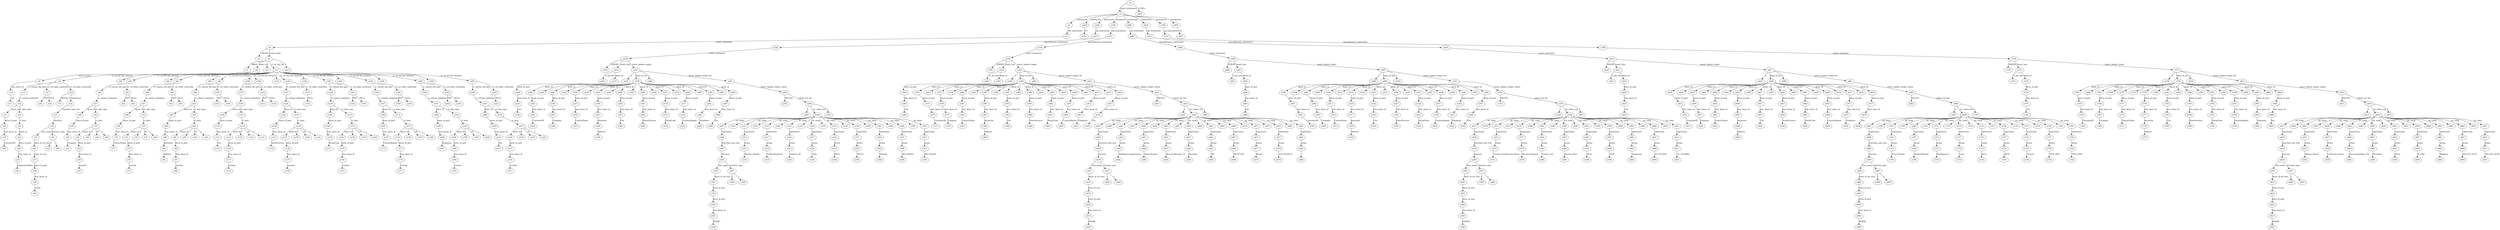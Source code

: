 digraph ParseTree {
  n0 -> n1 [label="batch_statements"];
  n1 -> n2 [label="statements"];
  n2 -> n3 [label="ddl_statements"];
  n3 -> n4 [label="create_statement"];
  n4 -> n5 [label="CREATE"];
  n4 -> n6 [label="create_table"];
  n6 -> n7 [label="TABLE"];
  n6 -> n8 [label="keyw_id"];
  n8 -> n9 [label="keyw_id_part"];
  n9 -> n10 [label="func_keyw_id"];
  n10 -> n11 [label="cust"];
  n6 -> n12 [label="("];
  n6 -> n13 [label="ct_col_def_list"];
  n13 -> n14 [label="ct_col_def_list_element"];
  n14 -> n15 [label="ct_column_def_plus"];
  n15 -> n16 [label="ct_column_definition"];
  n16 -> n17 [label="keyw_id"];
  n17 -> n18 [label="keyw_id_part"];
  n18 -> n19 [label="func_keyw_id"];
  n19 -> n20 [label="CustomerID"];
  n16 -> n21 [label="ct_data_type"];
  n21 -> n22 [label="ct_data"];
  n22 -> n23 [label="keyw_id"];
  n23 -> n24 [label="keyw_id_part"];
  n24 -> n25 [label="func_keyw_id"];
  n25 -> n26 [label="uniqueidentifier"];
  n14 -> n27 [label="ct_col_table_constraint"];
  n27 -> n28 [label="NOT"];
  n27 -> n29 [label="NULL"];
  n14 -> n30 [label="ct_col_table_constraint"];
  n30 -> n31 [label="DEFAULT"];
  n30 -> n32 [label="expression"];
  n32 -> n33 [label="functions_and_vars"];
  n33 -> n34 [label="function"];
  n34 -> n35 [label="func_name"];
  n35 -> n36 [label="keyw_id_for_func"];
  n36 -> n37 [label="keyw_id_orcc"];
  n37 -> n38 [label="keyw_id_part"];
  n38 -> n39 [label="func_keyw_id"];
  n39 -> n40 [label="newid"];
  n34 -> n41 [label="function_args"];
  n41 -> n42 [label="("];
  n41 -> n43 [label=")"];
  n13 -> n44 [label=","];
  n13 -> n45 [label="ct_col_def_list_element"];
  n45 -> n46 [label="ct_column_def_plus"];
  n46 -> n47 [label="ct_column_definition"];
  n47 -> n48 [label="keyw_id"];
  n48 -> n49 [label="keyw_id_part"];
  n49 -> n50 [label="func_keyw_id"];
  n50 -> n51 [label="Company"];
  n47 -> n52 [label="ct_data_type"];
  n52 -> n53 [label="ct_data"];
  n53 -> n54 [label="keyw_id"];
  n54 -> n55 [label="keyw_id_part"];
  n55 -> n56 [label="func_keyw_id"];
  n56 -> n57 [label="varchar"];
  n53 -> n58 [label="("];
  n53 -> n59 [label="30"];
  n53 -> n60 [label=")"];
  n45 -> n61 [label="ct_col_table_constraint"];
  n61 -> n62 [label="NOT"];
  n61 -> n63 [label="NULL"];
  n13 -> n64 [label=","];
  n13 -> n65 [label="ct_col_def_list_element"];
  n65 -> n66 [label="ct_column_def_plus"];
  n66 -> n67 [label="ct_column_definition"];
  n67 -> n68 [label="keyw_id"];
  n68 -> n69 [label="keyw_id_part"];
  n69 -> n70 [label="func_keyw_id"];
  n70 -> n71 [label="ContactName"];
  n67 -> n72 [label="ct_data_type"];
  n72 -> n73 [label="ct_data"];
  n73 -> n74 [label="keyw_id"];
  n74 -> n75 [label="keyw_id_part"];
  n75 -> n76 [label="func_keyw_id"];
  n76 -> n77 [label="varchar"];
  n73 -> n78 [label="("];
  n73 -> n79 [label="60"];
  n73 -> n80 [label=")"];
  n65 -> n81 [label="ct_col_table_constraint"];
  n81 -> n82 [label="NOT"];
  n81 -> n83 [label="NULL"];
  n13 -> n84 [label=","];
  n13 -> n85 [label="ct_col_def_list_element"];
  n85 -> n86 [label="ct_column_def_plus"];
  n86 -> n87 [label="ct_column_definition"];
  n87 -> n88 [label="keyw_id"];
  n88 -> n89 [label="keyw_id_part"];
  n89 -> n90 [label="func_keyw_id"];
  n90 -> n91 [label="keywords"];
  n91 -> n92 [label="Address"];
  n87 -> n93 [label="ct_data_type"];
  n93 -> n94 [label="ct_data"];
  n94 -> n95 [label="keyw_id"];
  n95 -> n96 [label="keyw_id_part"];
  n96 -> n97 [label="func_keyw_id"];
  n97 -> n98 [label="varchar"];
  n94 -> n99 [label="("];
  n94 -> n100 [label="30"];
  n94 -> n101 [label=")"];
  n85 -> n102 [label="ct_col_table_constraint"];
  n102 -> n103 [label="NOT"];
  n102 -> n104 [label="NULL"];
  n13 -> n105 [label=","];
  n13 -> n106 [label="ct_col_def_list_element"];
  n106 -> n107 [label="ct_column_def_plus"];
  n107 -> n108 [label="ct_column_definition"];
  n108 -> n109 [label="keyw_id"];
  n109 -> n110 [label="keyw_id_part"];
  n110 -> n111 [label="func_keyw_id"];
  n111 -> n112 [label="City"];
  n108 -> n113 [label="ct_data_type"];
  n113 -> n114 [label="ct_data"];
  n114 -> n115 [label="keyw_id"];
  n115 -> n116 [label="keyw_id_part"];
  n116 -> n117 [label="func_keyw_id"];
  n117 -> n118 [label="varchar"];
  n114 -> n119 [label="("];
  n114 -> n120 [label="30"];
  n114 -> n121 [label=")"];
  n106 -> n122 [label="ct_col_table_constraint"];
  n122 -> n123 [label="NOT"];
  n122 -> n124 [label="NULL"];
  n13 -> n125 [label=","];
  n13 -> n126 [label="ct_col_def_list_element"];
  n126 -> n127 [label="ct_column_def_plus"];
  n127 -> n128 [label="ct_column_definition"];
  n128 -> n129 [label="keyw_id"];
  n129 -> n130 [label="keyw_id_part"];
  n130 -> n131 [label="func_keyw_id"];
  n131 -> n132 [label="StateProvince"];
  n128 -> n133 [label="ct_data_type"];
  n133 -> n134 [label="ct_data"];
  n134 -> n135 [label="keyw_id"];
  n135 -> n136 [label="keyw_id_part"];
  n136 -> n137 [label="func_keyw_id"];
  n137 -> n138 [label="varchar"];
  n134 -> n139 [label="("];
  n134 -> n140 [label="10"];
  n134 -> n141 [label=")"];
  n126 -> n142 [label="ct_col_table_constraint"];
  n142 -> n143 [label="NULL"];
  n13 -> n144 [label=","];
  n13 -> n145 [label="ct_col_def_list_element"];
  n145 -> n146 [label="ct_column_def_plus"];
  n146 -> n147 [label="ct_column_definition"];
  n147 -> n148 [label="keyw_id"];
  n148 -> n149 [label="keyw_id_part"];
  n149 -> n150 [label="func_keyw_id"];
  n150 -> n151 [label="PostalCode"];
  n147 -> n152 [label="ct_data_type"];
  n152 -> n153 [label="ct_data"];
  n153 -> n154 [label="keyw_id"];
  n154 -> n155 [label="keyw_id_part"];
  n155 -> n156 [label="func_keyw_id"];
  n156 -> n157 [label="varchar"];
  n153 -> n158 [label="("];
  n153 -> n159 [label="10"];
  n153 -> n160 [label=")"];
  n145 -> n161 [label="ct_col_table_constraint"];
  n161 -> n162 [label="NOT"];
  n161 -> n163 [label="NULL"];
  n13 -> n164 [label=","];
  n13 -> n165 [label="ct_col_def_list_element"];
  n165 -> n166 [label="ct_column_def_plus"];
  n166 -> n167 [label="ct_column_definition"];
  n167 -> n168 [label="keyw_id"];
  n168 -> n169 [label="keyw_id_part"];
  n169 -> n170 [label="func_keyw_id"];
  n170 -> n171 [label="CountryRegion"];
  n167 -> n172 [label="ct_data_type"];
  n172 -> n173 [label="ct_data"];
  n173 -> n174 [label="keyw_id"];
  n174 -> n175 [label="keyw_id_part"];
  n175 -> n176 [label="func_keyw_id"];
  n176 -> n177 [label="varchar"];
  n173 -> n178 [label="("];
  n173 -> n179 [label="20"];
  n173 -> n180 [label=")"];
  n165 -> n181 [label="ct_col_table_constraint"];
  n181 -> n182 [label="NOT"];
  n181 -> n183 [label="NULL"];
  n13 -> n184 [label=","];
  n13 -> n185 [label="ct_col_def_list_element"];
  n185 -> n186 [label="ct_column_def_plus"];
  n186 -> n187 [label="ct_column_definition"];
  n187 -> n188 [label="keyw_id"];
  n188 -> n189 [label="keyw_id_part"];
  n189 -> n190 [label="func_keyw_id"];
  n190 -> n191 [label="Telephone"];
  n187 -> n192 [label="ct_data_type"];
  n192 -> n193 [label="ct_data"];
  n193 -> n194 [label="keyw_id"];
  n194 -> n195 [label="keyw_id_part"];
  n195 -> n196 [label="func_keyw_id"];
  n196 -> n197 [label="varchar"];
  n193 -> n198 [label="("];
  n193 -> n199 [label="15"];
  n193 -> n200 [label=")"];
  n185 -> n201 [label="ct_col_table_constraint"];
  n201 -> n202 [label="NOT"];
  n201 -> n203 [label="NULL"];
  n13 -> n204 [label=","];
  n13 -> n205 [label="ct_col_def_list_element"];
  n205 -> n206 [label="ct_column_def_plus"];
  n206 -> n207 [label="ct_column_definition"];
  n207 -> n208 [label="keyw_id"];
  n208 -> n209 [label="keyw_id_part"];
  n209 -> n210 [label="func_keyw_id"];
  n210 -> n211 [label="Fax"];
  n207 -> n212 [label="ct_data_type"];
  n212 -> n213 [label="ct_data"];
  n213 -> n214 [label="keyw_id"];
  n214 -> n215 [label="keyw_id_part"];
  n215 -> n216 [label="func_keyw_id"];
  n216 -> n217 [label="varchar"];
  n213 -> n218 [label="("];
  n213 -> n219 [label="15"];
  n213 -> n220 [label=")"];
  n205 -> n221 [label="ct_col_table_constraint"];
  n221 -> n222 [label="NULL"];
  n6 -> n223 [label=")"];
  n1 -> n224 [label="statements"];
  n224 -> n225 [label="GO"];
  n1 -> n226 [label="statements"];
  n226 -> n227 [label="sql_statements"];
  n227 -> n228 [label="miscellaneous_statements"];
  n228 -> n229 [label="insert_statement"];
  n229 -> n230 [label="INSERT"];
  n229 -> n231 [label="insert_into"];
  n231 -> n232 [label="is_opt_into"];
  n231 -> n233 [label="keyw_id"];
  n233 -> n234 [label="keyw_id_part"];
  n234 -> n235 [label="func_keyw_id"];
  n235 -> n236 [label="cust"];
  n229 -> n237 [label="insert_update_target"];
  n237 -> n238 [label="("];
  n237 -> n239 [label="keyw_id_list"];
  n239 -> n240 [label="keyw_id"];
  n240 -> n241 [label="keyw_id_part"];
  n241 -> n242 [label="func_keyw_id"];
  n242 -> n243 [label="CustomerID"];
  n239 -> n244 [label=","];
  n239 -> n245 [label="keyw_id"];
  n245 -> n246 [label="keyw_id_part"];
  n246 -> n247 [label="func_keyw_id"];
  n247 -> n248 [label="Company"];
  n239 -> n249 [label=","];
  n239 -> n250 [label="keyw_id"];
  n250 -> n251 [label="keyw_id_part"];
  n251 -> n252 [label="func_keyw_id"];
  n252 -> n253 [label="ContactName"];
  n239 -> n254 [label=","];
  n239 -> n255 [label="keyw_id"];
  n255 -> n256 [label="keyw_id_part"];
  n256 -> n257 [label="func_keyw_id"];
  n257 -> n258 [label="keywords"];
  n258 -> n259 [label="Address"];
  n239 -> n260 [label=","];
  n239 -> n261 [label="keyw_id"];
  n261 -> n262 [label="keyw_id_part"];
  n262 -> n263 [label="func_keyw_id"];
  n263 -> n264 [label="City"];
  n239 -> n265 [label=","];
  n239 -> n266 [label="keyw_id"];
  n266 -> n267 [label="keyw_id_part"];
  n267 -> n268 [label="func_keyw_id"];
  n268 -> n269 [label="StateProvince"];
  n239 -> n270 [label=","];
  n239 -> n271 [label="keyw_id"];
  n271 -> n272 [label="keyw_id_part"];
  n272 -> n273 [label="func_keyw_id"];
  n273 -> n274 [label="PostalCode"];
  n239 -> n275 [label=","];
  n239 -> n276 [label="keyw_id"];
  n276 -> n277 [label="keyw_id_part"];
  n277 -> n278 [label="func_keyw_id"];
  n278 -> n279 [label="CountryRegion"];
  n239 -> n280 [label=","];
  n239 -> n281 [label="keyw_id"];
  n281 -> n282 [label="keyw_id_part"];
  n282 -> n283 [label="func_keyw_id"];
  n283 -> n284 [label="Telephone"];
  n239 -> n285 [label=","];
  n239 -> n286 [label="keyw_id"];
  n286 -> n287 [label="keyw_id_part"];
  n287 -> n288 [label="func_keyw_id"];
  n288 -> n289 [label="Fax"];
  n237 -> n290 [label=")"];
  n237 -> n291 [label="insert_update_target_tbl"];
  n291 -> n292 [label="insert_update_target_values"];
  n292 -> n293 [label="VALUES"];
  n292 -> n294 [label="values_list_list"];
  n294 -> n295 [label="("];
  n294 -> n296 [label="iut_values_list"];
  n296 -> n297 [label="iut_value"];
  n297 -> n298 [label="expression"];
  n298 -> n299 [label="functions_and_vars"];
  n299 -> n300 [label="function"];
  n300 -> n301 [label="func_name"];
  n301 -> n302 [label="keyw_id_for_func"];
  n302 -> n303 [label="keyw_id_orcc"];
  n303 -> n304 [label="keyw_id_part"];
  n304 -> n305 [label="func_keyw_id"];
  n305 -> n306 [label="NEWID"];
  n300 -> n307 [label="function_args"];
  n307 -> n308 [label="("];
  n307 -> n309 [label=")"];
  n296 -> n310 [label=","];
  n296 -> n311 [label="iut_value"];
  n311 -> n312 [label="expression"];
  n312 -> n313 [label="atoms"];
  n313 -> n314 [label="'Wartian Herkku'"];
  n296 -> n315 [label=","];
  n296 -> n316 [label="iut_value"];
  n316 -> n317 [label="expression"];
  n317 -> n318 [label="atoms"];
  n318 -> n319 [label="'Pirkko Koskitalo'"];
  n296 -> n320 [label=","];
  n296 -> n321 [label="iut_value"];
  n321 -> n322 [label="expression"];
  n322 -> n323 [label="atoms"];
  n323 -> n324 [label="'Torikatu 38'"];
  n296 -> n325 [label=","];
  n296 -> n326 [label="iut_value"];
  n326 -> n327 [label="expression"];
  n327 -> n328 [label="atoms"];
  n328 -> n329 [label="'Oulu'"];
  n296 -> n330 [label=","];
  n296 -> n331 [label="iut_value"];
  n331 -> n332 [label="expression"];
  n332 -> n333 [label="atoms"];
  n333 -> n334 [label="NULL"];
  n296 -> n335 [label=","];
  n296 -> n336 [label="iut_value"];
  n336 -> n337 [label="expression"];
  n337 -> n338 [label="atoms"];
  n338 -> n339 [label="'90110'"];
  n296 -> n340 [label=","];
  n296 -> n341 [label="iut_value"];
  n341 -> n342 [label="expression"];
  n342 -> n343 [label="atoms"];
  n343 -> n344 [label="'Finland'"];
  n296 -> n345 [label=","];
  n296 -> n346 [label="iut_value"];
  n346 -> n347 [label="expression"];
  n347 -> n348 [label="atoms"];
  n348 -> n349 [label="'981-443655'"];
  n296 -> n350 [label=","];
  n296 -> n351 [label="iut_value"];
  n351 -> n352 [label="expression"];
  n352 -> n353 [label="atoms"];
  n353 -> n354 [label="'981-443655'"];
  n294 -> n355 [label=")"];
  n1 -> n356 [label="statements"];
  n356 -> n357 [label="sql_statements"];
  n357 -> n358 [label="miscellaneous_statements"];
  n358 -> n359 [label="insert_statement"];
  n359 -> n360 [label="INSERT"];
  n359 -> n361 [label="insert_into"];
  n361 -> n362 [label="is_opt_into"];
  n361 -> n363 [label="keyw_id"];
  n363 -> n364 [label="keyw_id_part"];
  n364 -> n365 [label="func_keyw_id"];
  n365 -> n366 [label="cust"];
  n359 -> n367 [label="insert_update_target"];
  n367 -> n368 [label="("];
  n367 -> n369 [label="keyw_id_list"];
  n369 -> n370 [label="keyw_id"];
  n370 -> n371 [label="keyw_id_part"];
  n371 -> n372 [label="func_keyw_id"];
  n372 -> n373 [label="CustomerID"];
  n369 -> n374 [label=","];
  n369 -> n375 [label="keyw_id"];
  n375 -> n376 [label="keyw_id_part"];
  n376 -> n377 [label="func_keyw_id"];
  n377 -> n378 [label="Company"];
  n369 -> n379 [label=","];
  n369 -> n380 [label="keyw_id"];
  n380 -> n381 [label="keyw_id_part"];
  n381 -> n382 [label="func_keyw_id"];
  n382 -> n383 [label="ContactName"];
  n369 -> n384 [label=","];
  n369 -> n385 [label="keyw_id"];
  n385 -> n386 [label="keyw_id_part"];
  n386 -> n387 [label="func_keyw_id"];
  n387 -> n388 [label="keywords"];
  n388 -> n389 [label="Address"];
  n369 -> n390 [label=","];
  n369 -> n391 [label="keyw_id"];
  n391 -> n392 [label="keyw_id_part"];
  n392 -> n393 [label="func_keyw_id"];
  n393 -> n394 [label="City"];
  n369 -> n395 [label=","];
  n369 -> n396 [label="keyw_id"];
  n396 -> n397 [label="keyw_id_part"];
  n397 -> n398 [label="func_keyw_id"];
  n398 -> n399 [label="StateProvince"];
  n369 -> n400 [label=","];
  n369 -> n401 [label="keyw_id"];
  n401 -> n402 [label="keyw_id_part"];
  n402 -> n403 [label="func_keyw_id"];
  n403 -> n404 [label="PostalCode"];
  n369 -> n405 [label=","];
  n369 -> n406 [label="keyw_id"];
  n406 -> n407 [label="keyw_id_part"];
  n407 -> n408 [label="func_keyw_id"];
  n408 -> n409 [label="CountryRegion"];
  n369 -> n410 [label=","];
  n369 -> n411 [label="keyw_id"];
  n411 -> n412 [label="keyw_id_part"];
  n412 -> n413 [label="func_keyw_id"];
  n413 -> n414 [label="Telephone"];
  n369 -> n415 [label=","];
  n369 -> n416 [label="keyw_id"];
  n416 -> n417 [label="keyw_id_part"];
  n417 -> n418 [label="func_keyw_id"];
  n418 -> n419 [label="Fax"];
  n367 -> n420 [label=")"];
  n367 -> n421 [label="insert_update_target_tbl"];
  n421 -> n422 [label="insert_update_target_values"];
  n422 -> n423 [label="VALUES"];
  n422 -> n424 [label="values_list_list"];
  n424 -> n425 [label="("];
  n424 -> n426 [label="iut_values_list"];
  n426 -> n427 [label="iut_value"];
  n427 -> n428 [label="expression"];
  n428 -> n429 [label="functions_and_vars"];
  n429 -> n430 [label="function"];
  n430 -> n431 [label="func_name"];
  n431 -> n432 [label="keyw_id_for_func"];
  n432 -> n433 [label="keyw_id_orcc"];
  n433 -> n434 [label="keyw_id_part"];
  n434 -> n435 [label="func_keyw_id"];
  n435 -> n436 [label="NEWID"];
  n430 -> n437 [label="function_args"];
  n437 -> n438 [label="("];
  n437 -> n439 [label=")"];
  n426 -> n440 [label=","];
  n426 -> n441 [label="iut_value"];
  n441 -> n442 [label="expression"];
  n442 -> n443 [label="atoms"];
  n443 -> n444 [label="'Wellington Importadora'"];
  n426 -> n445 [label=","];
  n426 -> n446 [label="iut_value"];
  n446 -> n447 [label="expression"];
  n447 -> n448 [label="atoms"];
  n448 -> n449 [label="'Paula Parente'"];
  n426 -> n450 [label=","];
  n426 -> n451 [label="iut_value"];
  n451 -> n452 [label="expression"];
  n452 -> n453 [label="atoms"];
  n453 -> n454 [label="'Rua do Mercado, 12'"];
  n426 -> n455 [label=","];
  n426 -> n456 [label="iut_value"];
  n456 -> n457 [label="expression"];
  n457 -> n458 [label="atoms"];
  n458 -> n459 [label="'Resende'"];
  n426 -> n460 [label=","];
  n426 -> n461 [label="iut_value"];
  n461 -> n462 [label="expression"];
  n462 -> n463 [label="atoms"];
  n463 -> n464 [label="'SP'"];
  n426 -> n465 [label=","];
  n426 -> n466 [label="iut_value"];
  n466 -> n467 [label="expression"];
  n467 -> n468 [label="atoms"];
  n468 -> n469 [label="'08737-363'"];
  n426 -> n470 [label=","];
  n426 -> n471 [label="iut_value"];
  n471 -> n472 [label="expression"];
  n472 -> n473 [label="atoms"];
  n473 -> n474 [label="'Brasil'"];
  n426 -> n475 [label=","];
  n426 -> n476 [label="iut_value"];
  n476 -> n477 [label="expression"];
  n477 -> n478 [label="atoms"];
  n478 -> n479 [label="'(14) 555-8122'"];
  n426 -> n480 [label=","];
  n426 -> n481 [label="iut_value"];
  n481 -> n482 [label="expression"];
  n482 -> n483 [label="atoms"];
  n483 -> n484 [label="''"];
  n424 -> n485 [label=")"];
  n1 -> n486 [label="statements"];
  n486 -> n487 [label="sql_statements"];
  n487 -> n488 [label="miscellaneous_statements"];
  n488 -> n489 [label="insert_statement"];
  n489 -> n490 [label="INSERT"];
  n489 -> n491 [label="insert_into"];
  n491 -> n492 [label="is_opt_into"];
  n491 -> n493 [label="keyw_id"];
  n493 -> n494 [label="keyw_id_part"];
  n494 -> n495 [label="func_keyw_id"];
  n495 -> n496 [label="cust"];
  n489 -> n497 [label="insert_update_target"];
  n497 -> n498 [label="("];
  n497 -> n499 [label="keyw_id_list"];
  n499 -> n500 [label="keyw_id"];
  n500 -> n501 [label="keyw_id_part"];
  n501 -> n502 [label="func_keyw_id"];
  n502 -> n503 [label="CustomerID"];
  n499 -> n504 [label=","];
  n499 -> n505 [label="keyw_id"];
  n505 -> n506 [label="keyw_id_part"];
  n506 -> n507 [label="func_keyw_id"];
  n507 -> n508 [label="Company"];
  n499 -> n509 [label=","];
  n499 -> n510 [label="keyw_id"];
  n510 -> n511 [label="keyw_id_part"];
  n511 -> n512 [label="func_keyw_id"];
  n512 -> n513 [label="ContactName"];
  n499 -> n514 [label=","];
  n499 -> n515 [label="keyw_id"];
  n515 -> n516 [label="keyw_id_part"];
  n516 -> n517 [label="func_keyw_id"];
  n517 -> n518 [label="keywords"];
  n518 -> n519 [label="Address"];
  n499 -> n520 [label=","];
  n499 -> n521 [label="keyw_id"];
  n521 -> n522 [label="keyw_id_part"];
  n522 -> n523 [label="func_keyw_id"];
  n523 -> n524 [label="City"];
  n499 -> n525 [label=","];
  n499 -> n526 [label="keyw_id"];
  n526 -> n527 [label="keyw_id_part"];
  n527 -> n528 [label="func_keyw_id"];
  n528 -> n529 [label="StateProvince"];
  n499 -> n530 [label=","];
  n499 -> n531 [label="keyw_id"];
  n531 -> n532 [label="keyw_id_part"];
  n532 -> n533 [label="func_keyw_id"];
  n533 -> n534 [label="PostalCode"];
  n499 -> n535 [label=","];
  n499 -> n536 [label="keyw_id"];
  n536 -> n537 [label="keyw_id_part"];
  n537 -> n538 [label="func_keyw_id"];
  n538 -> n539 [label="CountryRegion"];
  n499 -> n540 [label=","];
  n499 -> n541 [label="keyw_id"];
  n541 -> n542 [label="keyw_id_part"];
  n542 -> n543 [label="func_keyw_id"];
  n543 -> n544 [label="Telephone"];
  n499 -> n545 [label=","];
  n499 -> n546 [label="keyw_id"];
  n546 -> n547 [label="keyw_id_part"];
  n547 -> n548 [label="func_keyw_id"];
  n548 -> n549 [label="Fax"];
  n497 -> n550 [label=")"];
  n497 -> n551 [label="insert_update_target_tbl"];
  n551 -> n552 [label="insert_update_target_values"];
  n552 -> n553 [label="VALUES"];
  n552 -> n554 [label="values_list_list"];
  n554 -> n555 [label="("];
  n554 -> n556 [label="iut_values_list"];
  n556 -> n557 [label="iut_value"];
  n557 -> n558 [label="expression"];
  n558 -> n559 [label="functions_and_vars"];
  n559 -> n560 [label="function"];
  n560 -> n561 [label="func_name"];
  n561 -> n562 [label="keyw_id_for_func"];
  n562 -> n563 [label="keyw_id_orcc"];
  n563 -> n564 [label="keyw_id_part"];
  n564 -> n565 [label="func_keyw_id"];
  n565 -> n566 [label="NEWID"];
  n560 -> n567 [label="function_args"];
  n567 -> n568 [label="("];
  n567 -> n569 [label=")"];
  n556 -> n570 [label=","];
  n556 -> n571 [label="iut_value"];
  n571 -> n572 [label="expression"];
  n572 -> n573 [label="atoms"];
  n573 -> n574 [label="'Cactus Comidas para Ilevar'"];
  n556 -> n575 [label=","];
  n556 -> n576 [label="iut_value"];
  n576 -> n577 [label="expression"];
  n577 -> n578 [label="atoms"];
  n578 -> n579 [label="'Patricio Simpson'"];
  n556 -> n580 [label=","];
  n556 -> n581 [label="iut_value"];
  n581 -> n582 [label="expression"];
  n582 -> n583 [label="atoms"];
  n583 -> n584 [label="'Cerrito 333'"];
  n556 -> n585 [label=","];
  n556 -> n586 [label="iut_value"];
  n586 -> n587 [label="expression"];
  n587 -> n588 [label="atoms"];
  n588 -> n589 [label="'Buenos Aires'"];
  n556 -> n590 [label=","];
  n556 -> n591 [label="iut_value"];
  n591 -> n592 [label="expression"];
  n592 -> n593 [label="atoms"];
  n593 -> n594 [label="NULL"];
  n556 -> n595 [label=","];
  n556 -> n596 [label="iut_value"];
  n596 -> n597 [label="expression"];
  n597 -> n598 [label="atoms"];
  n598 -> n599 [label="'1010'"];
  n556 -> n600 [label=","];
  n556 -> n601 [label="iut_value"];
  n601 -> n602 [label="expression"];
  n602 -> n603 [label="atoms"];
  n603 -> n604 [label="'Argentina'"];
  n556 -> n605 [label=","];
  n556 -> n606 [label="iut_value"];
  n606 -> n607 [label="expression"];
  n607 -> n608 [label="atoms"];
  n608 -> n609 [label="'(1) 135-5555'"];
  n556 -> n610 [label=","];
  n556 -> n611 [label="iut_value"];
  n611 -> n612 [label="expression"];
  n612 -> n613 [label="atoms"];
  n613 -> n614 [label="'(1) 135-4892'"];
  n554 -> n615 [label=")"];
  n1 -> n616 [label="statements"];
  n616 -> n617 [label="sql_statements"];
  n617 -> n618 [label="miscellaneous_statements"];
  n618 -> n619 [label="insert_statement"];
  n619 -> n620 [label="INSERT"];
  n619 -> n621 [label="insert_into"];
  n621 -> n622 [label="is_opt_into"];
  n621 -> n623 [label="keyw_id"];
  n623 -> n624 [label="keyw_id_part"];
  n624 -> n625 [label="func_keyw_id"];
  n625 -> n626 [label="cust"];
  n619 -> n627 [label="insert_update_target"];
  n627 -> n628 [label="("];
  n627 -> n629 [label="keyw_id_list"];
  n629 -> n630 [label="keyw_id"];
  n630 -> n631 [label="keyw_id_part"];
  n631 -> n632 [label="func_keyw_id"];
  n632 -> n633 [label="CustomerID"];
  n629 -> n634 [label=","];
  n629 -> n635 [label="keyw_id"];
  n635 -> n636 [label="keyw_id_part"];
  n636 -> n637 [label="func_keyw_id"];
  n637 -> n638 [label="Company"];
  n629 -> n639 [label=","];
  n629 -> n640 [label="keyw_id"];
  n640 -> n641 [label="keyw_id_part"];
  n641 -> n642 [label="func_keyw_id"];
  n642 -> n643 [label="ContactName"];
  n629 -> n644 [label=","];
  n629 -> n645 [label="keyw_id"];
  n645 -> n646 [label="keyw_id_part"];
  n646 -> n647 [label="func_keyw_id"];
  n647 -> n648 [label="keywords"];
  n648 -> n649 [label="Address"];
  n629 -> n650 [label=","];
  n629 -> n651 [label="keyw_id"];
  n651 -> n652 [label="keyw_id_part"];
  n652 -> n653 [label="func_keyw_id"];
  n653 -> n654 [label="City"];
  n629 -> n655 [label=","];
  n629 -> n656 [label="keyw_id"];
  n656 -> n657 [label="keyw_id_part"];
  n657 -> n658 [label="func_keyw_id"];
  n658 -> n659 [label="StateProvince"];
  n629 -> n660 [label=","];
  n629 -> n661 [label="keyw_id"];
  n661 -> n662 [label="keyw_id_part"];
  n662 -> n663 [label="func_keyw_id"];
  n663 -> n664 [label="PostalCode"];
  n629 -> n665 [label=","];
  n629 -> n666 [label="keyw_id"];
  n666 -> n667 [label="keyw_id_part"];
  n667 -> n668 [label="func_keyw_id"];
  n668 -> n669 [label="CountryRegion"];
  n629 -> n670 [label=","];
  n629 -> n671 [label="keyw_id"];
  n671 -> n672 [label="keyw_id_part"];
  n672 -> n673 [label="func_keyw_id"];
  n673 -> n674 [label="Telephone"];
  n629 -> n675 [label=","];
  n629 -> n676 [label="keyw_id"];
  n676 -> n677 [label="keyw_id_part"];
  n677 -> n678 [label="func_keyw_id"];
  n678 -> n679 [label="Fax"];
  n627 -> n680 [label=")"];
  n627 -> n681 [label="insert_update_target_tbl"];
  n681 -> n682 [label="insert_update_target_values"];
  n682 -> n683 [label="VALUES"];
  n682 -> n684 [label="values_list_list"];
  n684 -> n685 [label="("];
  n684 -> n686 [label="iut_values_list"];
  n686 -> n687 [label="iut_value"];
  n687 -> n688 [label="expression"];
  n688 -> n689 [label="functions_and_vars"];
  n689 -> n690 [label="function"];
  n690 -> n691 [label="func_name"];
  n691 -> n692 [label="keyw_id_for_func"];
  n692 -> n693 [label="keyw_id_orcc"];
  n693 -> n694 [label="keyw_id_part"];
  n694 -> n695 [label="func_keyw_id"];
  n695 -> n696 [label="NEWID"];
  n690 -> n697 [label="function_args"];
  n697 -> n698 [label="("];
  n697 -> n699 [label=")"];
  n686 -> n700 [label=","];
  n686 -> n701 [label="iut_value"];
  n701 -> n702 [label="expression"];
  n702 -> n703 [label="atoms"];
  n703 -> n704 [label="'Ernst Handel'"];
  n686 -> n705 [label=","];
  n686 -> n706 [label="iut_value"];
  n706 -> n707 [label="expression"];
  n707 -> n708 [label="atoms"];
  n708 -> n709 [label="'Roland Mendel'"];
  n686 -> n710 [label=","];
  n686 -> n711 [label="iut_value"];
  n711 -> n712 [label="expression"];
  n712 -> n713 [label="atoms"];
  n713 -> n714 [label="'Kirchgasse 6'"];
  n686 -> n715 [label=","];
  n686 -> n716 [label="iut_value"];
  n716 -> n717 [label="expression"];
  n717 -> n718 [label="atoms"];
  n718 -> n719 [label="'Graz'"];
  n686 -> n720 [label=","];
  n686 -> n721 [label="iut_value"];
  n721 -> n722 [label="expression"];
  n722 -> n723 [label="atoms"];
  n723 -> n724 [label="NULL"];
  n686 -> n725 [label=","];
  n686 -> n726 [label="iut_value"];
  n726 -> n727 [label="expression"];
  n727 -> n728 [label="atoms"];
  n728 -> n729 [label="'8010'"];
  n686 -> n730 [label=","];
  n686 -> n731 [label="iut_value"];
  n731 -> n732 [label="expression"];
  n732 -> n733 [label="atoms"];
  n733 -> n734 [label="'Austria'"];
  n686 -> n735 [label=","];
  n686 -> n736 [label="iut_value"];
  n736 -> n737 [label="expression"];
  n737 -> n738 [label="atoms"];
  n738 -> n739 [label="'7675-3425'"];
  n686 -> n740 [label=","];
  n686 -> n741 [label="iut_value"];
  n741 -> n742 [label="expression"];
  n742 -> n743 [label="atoms"];
  n743 -> n744 [label="'7675-3426'"];
  n684 -> n745 [label=")"];
  n1 -> n746 [label="statements"];
  n746 -> n747 [label="sql_statements"];
  n747 -> n748 [label="miscellaneous_statements"];
  n748 -> n749 [label="insert_statement"];
  n749 -> n750 [label="INSERT"];
  n749 -> n751 [label="insert_into"];
  n751 -> n752 [label="is_opt_into"];
  n751 -> n753 [label="keyw_id"];
  n753 -> n754 [label="keyw_id_part"];
  n754 -> n755 [label="func_keyw_id"];
  n755 -> n756 [label="cust"];
  n749 -> n757 [label="insert_update_target"];
  n757 -> n758 [label="("];
  n757 -> n759 [label="keyw_id_list"];
  n759 -> n760 [label="keyw_id"];
  n760 -> n761 [label="keyw_id_part"];
  n761 -> n762 [label="func_keyw_id"];
  n762 -> n763 [label="CustomerID"];
  n759 -> n764 [label=","];
  n759 -> n765 [label="keyw_id"];
  n765 -> n766 [label="keyw_id_part"];
  n766 -> n767 [label="func_keyw_id"];
  n767 -> n768 [label="Company"];
  n759 -> n769 [label=","];
  n759 -> n770 [label="keyw_id"];
  n770 -> n771 [label="keyw_id_part"];
  n771 -> n772 [label="func_keyw_id"];
  n772 -> n773 [label="ContactName"];
  n759 -> n774 [label=","];
  n759 -> n775 [label="keyw_id"];
  n775 -> n776 [label="keyw_id_part"];
  n776 -> n777 [label="func_keyw_id"];
  n777 -> n778 [label="keywords"];
  n778 -> n779 [label="Address"];
  n759 -> n780 [label=","];
  n759 -> n781 [label="keyw_id"];
  n781 -> n782 [label="keyw_id_part"];
  n782 -> n783 [label="func_keyw_id"];
  n783 -> n784 [label="City"];
  n759 -> n785 [label=","];
  n759 -> n786 [label="keyw_id"];
  n786 -> n787 [label="keyw_id_part"];
  n787 -> n788 [label="func_keyw_id"];
  n788 -> n789 [label="StateProvince"];
  n759 -> n790 [label=","];
  n759 -> n791 [label="keyw_id"];
  n791 -> n792 [label="keyw_id_part"];
  n792 -> n793 [label="func_keyw_id"];
  n793 -> n794 [label="PostalCode"];
  n759 -> n795 [label=","];
  n759 -> n796 [label="keyw_id"];
  n796 -> n797 [label="keyw_id_part"];
  n797 -> n798 [label="func_keyw_id"];
  n798 -> n799 [label="CountryRegion"];
  n759 -> n800 [label=","];
  n759 -> n801 [label="keyw_id"];
  n801 -> n802 [label="keyw_id_part"];
  n802 -> n803 [label="func_keyw_id"];
  n803 -> n804 [label="Telephone"];
  n759 -> n805 [label=","];
  n759 -> n806 [label="keyw_id"];
  n806 -> n807 [label="keyw_id_part"];
  n807 -> n808 [label="func_keyw_id"];
  n808 -> n809 [label="Fax"];
  n757 -> n810 [label=")"];
  n757 -> n811 [label="insert_update_target_tbl"];
  n811 -> n812 [label="insert_update_target_values"];
  n812 -> n813 [label="VALUES"];
  n812 -> n814 [label="values_list_list"];
  n814 -> n815 [label="("];
  n814 -> n816 [label="iut_values_list"];
  n816 -> n817 [label="iut_value"];
  n817 -> n818 [label="expression"];
  n818 -> n819 [label="functions_and_vars"];
  n819 -> n820 [label="function"];
  n820 -> n821 [label="func_name"];
  n821 -> n822 [label="keyw_id_for_func"];
  n822 -> n823 [label="keyw_id_orcc"];
  n823 -> n824 [label="keyw_id_part"];
  n824 -> n825 [label="func_keyw_id"];
  n825 -> n826 [label="NEWID"];
  n820 -> n827 [label="function_args"];
  n827 -> n828 [label="("];
  n827 -> n829 [label=")"];
  n816 -> n830 [label=","];
  n816 -> n831 [label="iut_value"];
  n831 -> n832 [label="expression"];
  n832 -> n833 [label="atoms"];
  n833 -> n834 [label="'Maison Dewey'"];
  n816 -> n835 [label=","];
  n816 -> n836 [label="iut_value"];
  n836 -> n837 [label="expression"];
  n837 -> n838 [label="atoms"];
  n838 -> n839 [label="'Catherine Dewey'"];
  n816 -> n840 [label=","];
  n816 -> n841 [label="iut_value"];
  n841 -> n842 [label="expression"];
  n842 -> n843 [label="atoms"];
  n843 -> n844 [label="'Rue Joseph-Bens 532'"];
  n816 -> n845 [label=","];
  n816 -> n846 [label="iut_value"];
  n846 -> n847 [label="expression"];
  n847 -> n848 [label="atoms"];
  n848 -> n849 [label="'Bruxelles'"];
  n816 -> n850 [label=","];
  n816 -> n851 [label="iut_value"];
  n851 -> n852 [label="expression"];
  n852 -> n853 [label="atoms"];
  n853 -> n854 [label="NULL"];
  n816 -> n855 [label=","];
  n816 -> n856 [label="iut_value"];
  n856 -> n857 [label="expression"];
  n857 -> n858 [label="atoms"];
  n858 -> n859 [label="'B-1180'"];
  n816 -> n860 [label=","];
  n816 -> n861 [label="iut_value"];
  n861 -> n862 [label="expression"];
  n862 -> n863 [label="atoms"];
  n863 -> n864 [label="'Belgium'"];
  n816 -> n865 [label=","];
  n816 -> n866 [label="iut_value"];
  n866 -> n867 [label="expression"];
  n867 -> n868 [label="atoms"];
  n868 -> n869 [label="'(02) 201 24 67'"];
  n816 -> n870 [label=","];
  n816 -> n871 [label="iut_value"];
  n871 -> n872 [label="expression"];
  n872 -> n873 [label="atoms"];
  n873 -> n874 [label="'(02) 201 24 68'"];
  n814 -> n875 [label=")"];
  n1 -> n876 [label="statements"];
  n876 -> n877 [label="GO"];
  n0 -> n878 [label="<EOF>"];
}
